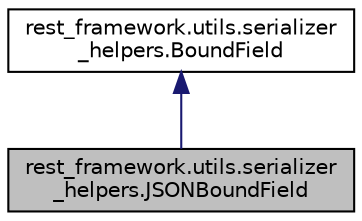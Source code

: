 digraph "rest_framework.utils.serializer_helpers.JSONBoundField"
{
 // LATEX_PDF_SIZE
  edge [fontname="Helvetica",fontsize="10",labelfontname="Helvetica",labelfontsize="10"];
  node [fontname="Helvetica",fontsize="10",shape=record];
  Node1 [label="rest_framework.utils.serializer\l_helpers.JSONBoundField",height=0.2,width=0.4,color="black", fillcolor="grey75", style="filled", fontcolor="black",tooltip=" "];
  Node2 -> Node1 [dir="back",color="midnightblue",fontsize="10",style="solid"];
  Node2 [label="rest_framework.utils.serializer\l_helpers.BoundField",height=0.2,width=0.4,color="black", fillcolor="white", style="filled",URL="$classrest__framework_1_1utils_1_1serializer__helpers_1_1_bound_field.html",tooltip=" "];
}
